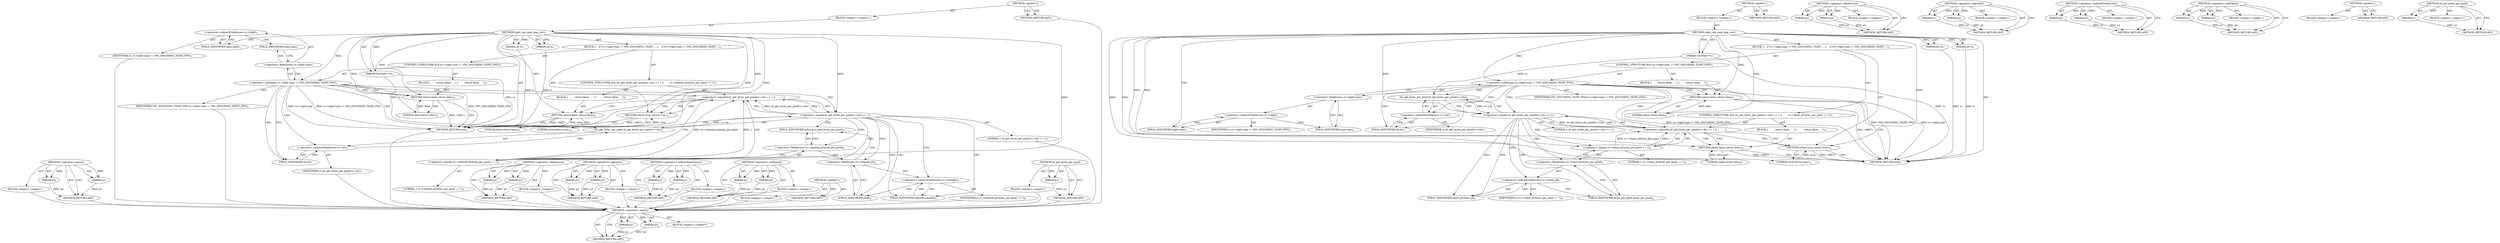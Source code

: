 digraph "ds_get_bytes_per_pixel" {
vulnerable_87 [label=<(METHOD,&lt;operator&gt;.equals)>];
vulnerable_88 [label=<(PARAM,p1)>];
vulnerable_89 [label=<(PARAM,p2)>];
vulnerable_90 [label=<(BLOCK,&lt;empty&gt;,&lt;empty&gt;)>];
vulnerable_91 [label=<(METHOD_RETURN,ANY)>];
vulnerable_6 [label=<(METHOD,&lt;global&gt;)<SUB>1</SUB>>];
vulnerable_7 [label=<(BLOCK,&lt;empty&gt;,&lt;empty&gt;)<SUB>1</SUB>>];
vulnerable_8 [label=<(METHOD,tight_can_send_png_rect)<SUB>1</SUB>>];
vulnerable_9 [label=<(PARAM,VncState *vs)<SUB>1</SUB>>];
vulnerable_10 [label=<(PARAM,int w)<SUB>1</SUB>>];
vulnerable_11 [label=<(PARAM,int h)<SUB>1</SUB>>];
vulnerable_12 [label=<(BLOCK,{
    if (vs-&gt;tight.type != VNC_ENCODING_TIGHT_...,{
    if (vs-&gt;tight.type != VNC_ENCODING_TIGHT_...)<SUB>2</SUB>>];
vulnerable_13 [label=<(CONTROL_STRUCTURE,IF,if (vs-&gt;tight.type != VNC_ENCODING_TIGHT_PNG))<SUB>3</SUB>>];
vulnerable_14 [label=<(&lt;operator&gt;.notEquals,vs-&gt;tight.type != VNC_ENCODING_TIGHT_PNG)<SUB>3</SUB>>];
vulnerable_15 [label=<(&lt;operator&gt;.fieldAccess,vs-&gt;tight.type)<SUB>3</SUB>>];
vulnerable_16 [label=<(&lt;operator&gt;.indirectFieldAccess,vs-&gt;tight)<SUB>3</SUB>>];
vulnerable_17 [label=<(IDENTIFIER,vs,vs-&gt;tight.type != VNC_ENCODING_TIGHT_PNG)<SUB>3</SUB>>];
vulnerable_18 [label=<(FIELD_IDENTIFIER,tight,tight)<SUB>3</SUB>>];
vulnerable_19 [label=<(FIELD_IDENTIFIER,type,type)<SUB>3</SUB>>];
vulnerable_20 [label=<(IDENTIFIER,VNC_ENCODING_TIGHT_PNG,vs-&gt;tight.type != VNC_ENCODING_TIGHT_PNG)<SUB>3</SUB>>];
vulnerable_21 [label=<(BLOCK,{
        return false;
     },{
        return false;
     })<SUB>3</SUB>>];
vulnerable_22 [label=<(RETURN,return false;,return false;)<SUB>4</SUB>>];
vulnerable_23 [label=<(LITERAL,false,return false;)<SUB>4</SUB>>];
vulnerable_24 [label=<(CONTROL_STRUCTURE,IF,if (ds_get_bytes_per_pixel(vs-&gt;ds) == 1 ||
        vs-&gt;clientds.pf.bytes_per_pixel == 1))<SUB>7</SUB>>];
vulnerable_25 [label=<(&lt;operator&gt;.logicalOr,ds_get_bytes_per_pixel(vs-&gt;ds) == 1 ||
        ...)<SUB>7</SUB>>];
vulnerable_26 [label=<(&lt;operator&gt;.equals,ds_get_bytes_per_pixel(vs-&gt;ds) == 1)<SUB>7</SUB>>];
vulnerable_27 [label=<(ds_get_bytes_per_pixel,ds_get_bytes_per_pixel(vs-&gt;ds))<SUB>7</SUB>>];
vulnerable_28 [label=<(&lt;operator&gt;.indirectFieldAccess,vs-&gt;ds)<SUB>7</SUB>>];
vulnerable_29 [label=<(IDENTIFIER,vs,ds_get_bytes_per_pixel(vs-&gt;ds))<SUB>7</SUB>>];
vulnerable_30 [label=<(FIELD_IDENTIFIER,ds,ds)<SUB>7</SUB>>];
vulnerable_31 [label=<(LITERAL,1,ds_get_bytes_per_pixel(vs-&gt;ds) == 1)<SUB>7</SUB>>];
vulnerable_32 [label=<(&lt;operator&gt;.equals,vs-&gt;clientds.pf.bytes_per_pixel == 1)<SUB>8</SUB>>];
vulnerable_33 [label=<(&lt;operator&gt;.fieldAccess,vs-&gt;clientds.pf.bytes_per_pixel)<SUB>8</SUB>>];
vulnerable_34 [label=<(&lt;operator&gt;.fieldAccess,vs-&gt;clientds.pf)<SUB>8</SUB>>];
vulnerable_35 [label=<(&lt;operator&gt;.indirectFieldAccess,vs-&gt;clientds)<SUB>8</SUB>>];
vulnerable_36 [label=<(IDENTIFIER,vs,vs-&gt;clientds.pf.bytes_per_pixel == 1)<SUB>8</SUB>>];
vulnerable_37 [label=<(FIELD_IDENTIFIER,clientds,clientds)<SUB>8</SUB>>];
vulnerable_38 [label=<(FIELD_IDENTIFIER,pf,pf)<SUB>8</SUB>>];
vulnerable_39 [label=<(FIELD_IDENTIFIER,bytes_per_pixel,bytes_per_pixel)<SUB>8</SUB>>];
vulnerable_40 [label=<(LITERAL,1,vs-&gt;clientds.pf.bytes_per_pixel == 1)<SUB>8</SUB>>];
vulnerable_41 [label=<(BLOCK,{
         return false;
     },{
         return false;
     })<SUB>8</SUB>>];
vulnerable_42 [label=<(RETURN,return false;,return false;)<SUB>9</SUB>>];
vulnerable_43 [label=<(LITERAL,false,return false;)<SUB>9</SUB>>];
vulnerable_44 [label=<(RETURN,return true;,return true;)<SUB>12</SUB>>];
vulnerable_45 [label=<(LITERAL,true,return true;)<SUB>12</SUB>>];
vulnerable_46 [label=<(METHOD_RETURN,bool)<SUB>1</SUB>>];
vulnerable_48 [label=<(METHOD_RETURN,ANY)<SUB>1</SUB>>];
vulnerable_72 [label=<(METHOD,&lt;operator&gt;.fieldAccess)>];
vulnerable_73 [label=<(PARAM,p1)>];
vulnerable_74 [label=<(PARAM,p2)>];
vulnerable_75 [label=<(BLOCK,&lt;empty&gt;,&lt;empty&gt;)>];
vulnerable_76 [label=<(METHOD_RETURN,ANY)>];
vulnerable_82 [label=<(METHOD,&lt;operator&gt;.logicalOr)>];
vulnerable_83 [label=<(PARAM,p1)>];
vulnerable_84 [label=<(PARAM,p2)>];
vulnerable_85 [label=<(BLOCK,&lt;empty&gt;,&lt;empty&gt;)>];
vulnerable_86 [label=<(METHOD_RETURN,ANY)>];
vulnerable_77 [label=<(METHOD,&lt;operator&gt;.indirectFieldAccess)>];
vulnerable_78 [label=<(PARAM,p1)>];
vulnerable_79 [label=<(PARAM,p2)>];
vulnerable_80 [label=<(BLOCK,&lt;empty&gt;,&lt;empty&gt;)>];
vulnerable_81 [label=<(METHOD_RETURN,ANY)>];
vulnerable_67 [label=<(METHOD,&lt;operator&gt;.notEquals)>];
vulnerable_68 [label=<(PARAM,p1)>];
vulnerable_69 [label=<(PARAM,p2)>];
vulnerable_70 [label=<(BLOCK,&lt;empty&gt;,&lt;empty&gt;)>];
vulnerable_71 [label=<(METHOD_RETURN,ANY)>];
vulnerable_61 [label=<(METHOD,&lt;global&gt;)<SUB>1</SUB>>];
vulnerable_62 [label=<(BLOCK,&lt;empty&gt;,&lt;empty&gt;)>];
vulnerable_63 [label=<(METHOD_RETURN,ANY)>];
vulnerable_92 [label=<(METHOD,ds_get_bytes_per_pixel)>];
vulnerable_93 [label=<(PARAM,p1)>];
vulnerable_94 [label=<(BLOCK,&lt;empty&gt;,&lt;empty&gt;)>];
vulnerable_95 [label=<(METHOD_RETURN,ANY)>];
fixed_85 [label=<(METHOD,&lt;operator&gt;.equals)>];
fixed_86 [label=<(PARAM,p1)>];
fixed_87 [label=<(PARAM,p2)>];
fixed_88 [label=<(BLOCK,&lt;empty&gt;,&lt;empty&gt;)>];
fixed_89 [label=<(METHOD_RETURN,ANY)>];
fixed_6 [label=<(METHOD,&lt;global&gt;)<SUB>1</SUB>>];
fixed_7 [label=<(BLOCK,&lt;empty&gt;,&lt;empty&gt;)<SUB>1</SUB>>];
fixed_8 [label=<(METHOD,tight_can_send_png_rect)<SUB>1</SUB>>];
fixed_9 [label=<(PARAM,VncState *vs)<SUB>1</SUB>>];
fixed_10 [label=<(PARAM,int w)<SUB>1</SUB>>];
fixed_11 [label=<(PARAM,int h)<SUB>1</SUB>>];
fixed_12 [label=<(BLOCK,{
    if (vs-&gt;tight.type != VNC_ENCODING_TIGHT_...,{
    if (vs-&gt;tight.type != VNC_ENCODING_TIGHT_...)<SUB>2</SUB>>];
fixed_13 [label=<(CONTROL_STRUCTURE,IF,if (vs-&gt;tight.type != VNC_ENCODING_TIGHT_PNG))<SUB>3</SUB>>];
fixed_14 [label=<(&lt;operator&gt;.notEquals,vs-&gt;tight.type != VNC_ENCODING_TIGHT_PNG)<SUB>3</SUB>>];
fixed_15 [label=<(&lt;operator&gt;.fieldAccess,vs-&gt;tight.type)<SUB>3</SUB>>];
fixed_16 [label=<(&lt;operator&gt;.indirectFieldAccess,vs-&gt;tight)<SUB>3</SUB>>];
fixed_17 [label=<(IDENTIFIER,vs,vs-&gt;tight.type != VNC_ENCODING_TIGHT_PNG)<SUB>3</SUB>>];
fixed_18 [label=<(FIELD_IDENTIFIER,tight,tight)<SUB>3</SUB>>];
fixed_19 [label=<(FIELD_IDENTIFIER,type,type)<SUB>3</SUB>>];
fixed_20 [label=<(IDENTIFIER,VNC_ENCODING_TIGHT_PNG,vs-&gt;tight.type != VNC_ENCODING_TIGHT_PNG)<SUB>3</SUB>>];
fixed_21 [label=<(BLOCK,{
        return false;
     },{
        return false;
     })<SUB>3</SUB>>];
fixed_22 [label=<(RETURN,return false;,return false;)<SUB>4</SUB>>];
fixed_23 [label=<(LITERAL,false,return false;)<SUB>4</SUB>>];
fixed_24 [label=<(CONTROL_STRUCTURE,IF,if (ds_get_bytes_per_pixel(vs-&gt;ds) == 1 ||
        vs-&gt;client_pf.bytes_per_pixel == 1))<SUB>7</SUB>>];
fixed_25 [label=<(&lt;operator&gt;.logicalOr,ds_get_bytes_per_pixel(vs-&gt;ds) == 1 ||
        ...)<SUB>7</SUB>>];
fixed_26 [label=<(&lt;operator&gt;.equals,ds_get_bytes_per_pixel(vs-&gt;ds) == 1)<SUB>7</SUB>>];
fixed_27 [label=<(ds_get_bytes_per_pixel,ds_get_bytes_per_pixel(vs-&gt;ds))<SUB>7</SUB>>];
fixed_28 [label=<(&lt;operator&gt;.indirectFieldAccess,vs-&gt;ds)<SUB>7</SUB>>];
fixed_29 [label=<(IDENTIFIER,vs,ds_get_bytes_per_pixel(vs-&gt;ds))<SUB>7</SUB>>];
fixed_30 [label=<(FIELD_IDENTIFIER,ds,ds)<SUB>7</SUB>>];
fixed_31 [label=<(LITERAL,1,ds_get_bytes_per_pixel(vs-&gt;ds) == 1)<SUB>7</SUB>>];
fixed_32 [label=<(&lt;operator&gt;.equals,vs-&gt;client_pf.bytes_per_pixel == 1)<SUB>8</SUB>>];
fixed_33 [label=<(&lt;operator&gt;.fieldAccess,vs-&gt;client_pf.bytes_per_pixel)<SUB>8</SUB>>];
fixed_34 [label=<(&lt;operator&gt;.indirectFieldAccess,vs-&gt;client_pf)<SUB>8</SUB>>];
fixed_35 [label=<(IDENTIFIER,vs,vs-&gt;client_pf.bytes_per_pixel == 1)<SUB>8</SUB>>];
fixed_36 [label=<(FIELD_IDENTIFIER,client_pf,client_pf)<SUB>8</SUB>>];
fixed_37 [label=<(FIELD_IDENTIFIER,bytes_per_pixel,bytes_per_pixel)<SUB>8</SUB>>];
fixed_38 [label=<(LITERAL,1,vs-&gt;client_pf.bytes_per_pixel == 1)<SUB>8</SUB>>];
fixed_39 [label=<(BLOCK,{
         return false;
     },{
         return false;
     })<SUB>8</SUB>>];
fixed_40 [label=<(RETURN,return false;,return false;)<SUB>9</SUB>>];
fixed_41 [label=<(LITERAL,false,return false;)<SUB>9</SUB>>];
fixed_42 [label=<(RETURN,return true;,return true;)<SUB>12</SUB>>];
fixed_43 [label=<(LITERAL,true,return true;)<SUB>12</SUB>>];
fixed_44 [label=<(METHOD_RETURN,bool)<SUB>1</SUB>>];
fixed_46 [label=<(METHOD_RETURN,ANY)<SUB>1</SUB>>];
fixed_70 [label=<(METHOD,&lt;operator&gt;.fieldAccess)>];
fixed_71 [label=<(PARAM,p1)>];
fixed_72 [label=<(PARAM,p2)>];
fixed_73 [label=<(BLOCK,&lt;empty&gt;,&lt;empty&gt;)>];
fixed_74 [label=<(METHOD_RETURN,ANY)>];
fixed_80 [label=<(METHOD,&lt;operator&gt;.logicalOr)>];
fixed_81 [label=<(PARAM,p1)>];
fixed_82 [label=<(PARAM,p2)>];
fixed_83 [label=<(BLOCK,&lt;empty&gt;,&lt;empty&gt;)>];
fixed_84 [label=<(METHOD_RETURN,ANY)>];
fixed_75 [label=<(METHOD,&lt;operator&gt;.indirectFieldAccess)>];
fixed_76 [label=<(PARAM,p1)>];
fixed_77 [label=<(PARAM,p2)>];
fixed_78 [label=<(BLOCK,&lt;empty&gt;,&lt;empty&gt;)>];
fixed_79 [label=<(METHOD_RETURN,ANY)>];
fixed_65 [label=<(METHOD,&lt;operator&gt;.notEquals)>];
fixed_66 [label=<(PARAM,p1)>];
fixed_67 [label=<(PARAM,p2)>];
fixed_68 [label=<(BLOCK,&lt;empty&gt;,&lt;empty&gt;)>];
fixed_69 [label=<(METHOD_RETURN,ANY)>];
fixed_59 [label=<(METHOD,&lt;global&gt;)<SUB>1</SUB>>];
fixed_60 [label=<(BLOCK,&lt;empty&gt;,&lt;empty&gt;)>];
fixed_61 [label=<(METHOD_RETURN,ANY)>];
fixed_90 [label=<(METHOD,ds_get_bytes_per_pixel)>];
fixed_91 [label=<(PARAM,p1)>];
fixed_92 [label=<(BLOCK,&lt;empty&gt;,&lt;empty&gt;)>];
fixed_93 [label=<(METHOD_RETURN,ANY)>];
vulnerable_87 -> vulnerable_88  [key=0, label="AST: "];
vulnerable_87 -> vulnerable_88  [key=1, label="DDG: "];
vulnerable_87 -> vulnerable_90  [key=0, label="AST: "];
vulnerable_87 -> vulnerable_89  [key=0, label="AST: "];
vulnerable_87 -> vulnerable_89  [key=1, label="DDG: "];
vulnerable_87 -> vulnerable_91  [key=0, label="AST: "];
vulnerable_87 -> vulnerable_91  [key=1, label="CFG: "];
vulnerable_88 -> vulnerable_91  [key=0, label="DDG: p1"];
vulnerable_89 -> vulnerable_91  [key=0, label="DDG: p2"];
vulnerable_90 -> fixed_85  [key=0];
vulnerable_91 -> fixed_85  [key=0];
vulnerable_6 -> vulnerable_7  [key=0, label="AST: "];
vulnerable_6 -> vulnerable_48  [key=0, label="AST: "];
vulnerable_6 -> vulnerable_48  [key=1, label="CFG: "];
vulnerable_7 -> vulnerable_8  [key=0, label="AST: "];
vulnerable_8 -> vulnerable_9  [key=0, label="AST: "];
vulnerable_8 -> vulnerable_9  [key=1, label="DDG: "];
vulnerable_8 -> vulnerable_10  [key=0, label="AST: "];
vulnerable_8 -> vulnerable_10  [key=1, label="DDG: "];
vulnerable_8 -> vulnerable_11  [key=0, label="AST: "];
vulnerable_8 -> vulnerable_11  [key=1, label="DDG: "];
vulnerable_8 -> vulnerable_12  [key=0, label="AST: "];
vulnerable_8 -> vulnerable_46  [key=0, label="AST: "];
vulnerable_8 -> vulnerable_18  [key=0, label="CFG: "];
vulnerable_8 -> vulnerable_44  [key=0, label="DDG: "];
vulnerable_8 -> vulnerable_45  [key=0, label="DDG: "];
vulnerable_8 -> vulnerable_14  [key=0, label="DDG: "];
vulnerable_8 -> vulnerable_22  [key=0, label="DDG: "];
vulnerable_8 -> vulnerable_42  [key=0, label="DDG: "];
vulnerable_8 -> vulnerable_23  [key=0, label="DDG: "];
vulnerable_8 -> vulnerable_26  [key=0, label="DDG: "];
vulnerable_8 -> vulnerable_32  [key=0, label="DDG: "];
vulnerable_8 -> vulnerable_43  [key=0, label="DDG: "];
vulnerable_9 -> vulnerable_46  [key=0, label="DDG: vs"];
vulnerable_9 -> vulnerable_27  [key=0, label="DDG: vs"];
vulnerable_10 -> vulnerable_46  [key=0, label="DDG: w"];
vulnerable_11 -> vulnerable_46  [key=0, label="DDG: h"];
vulnerable_12 -> vulnerable_13  [key=0, label="AST: "];
vulnerable_12 -> vulnerable_24  [key=0, label="AST: "];
vulnerable_12 -> vulnerable_44  [key=0, label="AST: "];
vulnerable_13 -> vulnerable_14  [key=0, label="AST: "];
vulnerable_13 -> vulnerable_21  [key=0, label="AST: "];
vulnerable_14 -> vulnerable_15  [key=0, label="AST: "];
vulnerable_14 -> vulnerable_20  [key=0, label="AST: "];
vulnerable_14 -> vulnerable_22  [key=0, label="CFG: "];
vulnerable_14 -> vulnerable_22  [key=1, label="CDG: "];
vulnerable_14 -> vulnerable_30  [key=0, label="CFG: "];
vulnerable_14 -> vulnerable_30  [key=1, label="CDG: "];
vulnerable_14 -> vulnerable_46  [key=0, label="DDG: vs-&gt;tight.type"];
vulnerable_14 -> vulnerable_46  [key=1, label="DDG: vs-&gt;tight.type != VNC_ENCODING_TIGHT_PNG"];
vulnerable_14 -> vulnerable_46  [key=2, label="DDG: VNC_ENCODING_TIGHT_PNG"];
vulnerable_14 -> vulnerable_26  [key=0, label="CDG: "];
vulnerable_14 -> vulnerable_28  [key=0, label="CDG: "];
vulnerable_14 -> vulnerable_25  [key=0, label="CDG: "];
vulnerable_14 -> vulnerable_27  [key=0, label="CDG: "];
vulnerable_15 -> vulnerable_16  [key=0, label="AST: "];
vulnerable_15 -> vulnerable_19  [key=0, label="AST: "];
vulnerable_15 -> vulnerable_14  [key=0, label="CFG: "];
vulnerable_16 -> vulnerable_17  [key=0, label="AST: "];
vulnerable_16 -> vulnerable_18  [key=0, label="AST: "];
vulnerable_16 -> vulnerable_19  [key=0, label="CFG: "];
vulnerable_17 -> fixed_85  [key=0];
vulnerable_18 -> vulnerable_16  [key=0, label="CFG: "];
vulnerable_19 -> vulnerable_15  [key=0, label="CFG: "];
vulnerable_20 -> fixed_85  [key=0];
vulnerable_21 -> vulnerable_22  [key=0, label="AST: "];
vulnerable_22 -> vulnerable_23  [key=0, label="AST: "];
vulnerable_22 -> vulnerable_46  [key=0, label="CFG: "];
vulnerable_22 -> vulnerable_46  [key=1, label="DDG: &lt;RET&gt;"];
vulnerable_23 -> vulnerable_22  [key=0, label="DDG: false"];
vulnerable_24 -> vulnerable_25  [key=0, label="AST: "];
vulnerable_24 -> vulnerable_41  [key=0, label="AST: "];
vulnerable_25 -> vulnerable_26  [key=0, label="AST: "];
vulnerable_25 -> vulnerable_32  [key=0, label="AST: "];
vulnerable_25 -> vulnerable_42  [key=0, label="CFG: "];
vulnerable_25 -> vulnerable_42  [key=1, label="CDG: "];
vulnerable_25 -> vulnerable_44  [key=0, label="CFG: "];
vulnerable_25 -> vulnerable_44  [key=1, label="CDG: "];
vulnerable_26 -> vulnerable_27  [key=0, label="AST: "];
vulnerable_26 -> vulnerable_31  [key=0, label="AST: "];
vulnerable_26 -> vulnerable_25  [key=0, label="CFG: "];
vulnerable_26 -> vulnerable_25  [key=1, label="DDG: ds_get_bytes_per_pixel(vs-&gt;ds)"];
vulnerable_26 -> vulnerable_25  [key=2, label="DDG: 1"];
vulnerable_26 -> vulnerable_37  [key=0, label="CFG: "];
vulnerable_26 -> vulnerable_37  [key=1, label="CDG: "];
vulnerable_26 -> vulnerable_34  [key=0, label="CDG: "];
vulnerable_26 -> vulnerable_32  [key=0, label="CDG: "];
vulnerable_26 -> vulnerable_33  [key=0, label="CDG: "];
vulnerable_26 -> vulnerable_35  [key=0, label="CDG: "];
vulnerable_26 -> vulnerable_38  [key=0, label="CDG: "];
vulnerable_26 -> vulnerable_39  [key=0, label="CDG: "];
vulnerable_27 -> vulnerable_28  [key=0, label="AST: "];
vulnerable_27 -> vulnerable_26  [key=0, label="CFG: "];
vulnerable_27 -> vulnerable_26  [key=1, label="DDG: vs-&gt;ds"];
vulnerable_28 -> vulnerable_29  [key=0, label="AST: "];
vulnerable_28 -> vulnerable_30  [key=0, label="AST: "];
vulnerable_28 -> vulnerable_27  [key=0, label="CFG: "];
vulnerable_29 -> fixed_85  [key=0];
vulnerable_30 -> vulnerable_28  [key=0, label="CFG: "];
vulnerable_31 -> fixed_85  [key=0];
vulnerable_32 -> vulnerable_33  [key=0, label="AST: "];
vulnerable_32 -> vulnerable_40  [key=0, label="AST: "];
vulnerable_32 -> vulnerable_25  [key=0, label="CFG: "];
vulnerable_32 -> vulnerable_25  [key=1, label="DDG: vs-&gt;clientds.pf.bytes_per_pixel"];
vulnerable_32 -> vulnerable_25  [key=2, label="DDG: 1"];
vulnerable_33 -> vulnerable_34  [key=0, label="AST: "];
vulnerable_33 -> vulnerable_39  [key=0, label="AST: "];
vulnerable_33 -> vulnerable_32  [key=0, label="CFG: "];
vulnerable_34 -> vulnerable_35  [key=0, label="AST: "];
vulnerable_34 -> vulnerable_38  [key=0, label="AST: "];
vulnerable_34 -> vulnerable_39  [key=0, label="CFG: "];
vulnerable_35 -> vulnerable_36  [key=0, label="AST: "];
vulnerable_35 -> vulnerable_37  [key=0, label="AST: "];
vulnerable_35 -> vulnerable_38  [key=0, label="CFG: "];
vulnerable_36 -> fixed_85  [key=0];
vulnerable_37 -> vulnerable_35  [key=0, label="CFG: "];
vulnerable_38 -> vulnerable_34  [key=0, label="CFG: "];
vulnerable_39 -> vulnerable_33  [key=0, label="CFG: "];
vulnerable_40 -> fixed_85  [key=0];
vulnerable_41 -> vulnerable_42  [key=0, label="AST: "];
vulnerable_42 -> vulnerable_43  [key=0, label="AST: "];
vulnerable_42 -> vulnerable_46  [key=0, label="CFG: "];
vulnerable_42 -> vulnerable_46  [key=1, label="DDG: &lt;RET&gt;"];
vulnerable_43 -> vulnerable_42  [key=0, label="DDG: false"];
vulnerable_44 -> vulnerable_45  [key=0, label="AST: "];
vulnerable_44 -> vulnerable_46  [key=0, label="CFG: "];
vulnerable_44 -> vulnerable_46  [key=1, label="DDG: &lt;RET&gt;"];
vulnerable_45 -> vulnerable_44  [key=0, label="DDG: true"];
vulnerable_46 -> fixed_85  [key=0];
vulnerable_48 -> fixed_85  [key=0];
vulnerable_72 -> vulnerable_73  [key=0, label="AST: "];
vulnerable_72 -> vulnerable_73  [key=1, label="DDG: "];
vulnerable_72 -> vulnerable_75  [key=0, label="AST: "];
vulnerable_72 -> vulnerable_74  [key=0, label="AST: "];
vulnerable_72 -> vulnerable_74  [key=1, label="DDG: "];
vulnerable_72 -> vulnerable_76  [key=0, label="AST: "];
vulnerable_72 -> vulnerable_76  [key=1, label="CFG: "];
vulnerable_73 -> vulnerable_76  [key=0, label="DDG: p1"];
vulnerable_74 -> vulnerable_76  [key=0, label="DDG: p2"];
vulnerable_75 -> fixed_85  [key=0];
vulnerable_76 -> fixed_85  [key=0];
vulnerable_82 -> vulnerable_83  [key=0, label="AST: "];
vulnerable_82 -> vulnerable_83  [key=1, label="DDG: "];
vulnerable_82 -> vulnerable_85  [key=0, label="AST: "];
vulnerable_82 -> vulnerable_84  [key=0, label="AST: "];
vulnerable_82 -> vulnerable_84  [key=1, label="DDG: "];
vulnerable_82 -> vulnerable_86  [key=0, label="AST: "];
vulnerable_82 -> vulnerable_86  [key=1, label="CFG: "];
vulnerable_83 -> vulnerable_86  [key=0, label="DDG: p1"];
vulnerable_84 -> vulnerable_86  [key=0, label="DDG: p2"];
vulnerable_85 -> fixed_85  [key=0];
vulnerable_86 -> fixed_85  [key=0];
vulnerable_77 -> vulnerable_78  [key=0, label="AST: "];
vulnerable_77 -> vulnerable_78  [key=1, label="DDG: "];
vulnerable_77 -> vulnerable_80  [key=0, label="AST: "];
vulnerable_77 -> vulnerable_79  [key=0, label="AST: "];
vulnerable_77 -> vulnerable_79  [key=1, label="DDG: "];
vulnerable_77 -> vulnerable_81  [key=0, label="AST: "];
vulnerable_77 -> vulnerable_81  [key=1, label="CFG: "];
vulnerable_78 -> vulnerable_81  [key=0, label="DDG: p1"];
vulnerable_79 -> vulnerable_81  [key=0, label="DDG: p2"];
vulnerable_80 -> fixed_85  [key=0];
vulnerable_81 -> fixed_85  [key=0];
vulnerable_67 -> vulnerable_68  [key=0, label="AST: "];
vulnerable_67 -> vulnerable_68  [key=1, label="DDG: "];
vulnerable_67 -> vulnerable_70  [key=0, label="AST: "];
vulnerable_67 -> vulnerable_69  [key=0, label="AST: "];
vulnerable_67 -> vulnerable_69  [key=1, label="DDG: "];
vulnerable_67 -> vulnerable_71  [key=0, label="AST: "];
vulnerable_67 -> vulnerable_71  [key=1, label="CFG: "];
vulnerable_68 -> vulnerable_71  [key=0, label="DDG: p1"];
vulnerable_69 -> vulnerable_71  [key=0, label="DDG: p2"];
vulnerable_70 -> fixed_85  [key=0];
vulnerable_71 -> fixed_85  [key=0];
vulnerable_61 -> vulnerable_62  [key=0, label="AST: "];
vulnerable_61 -> vulnerable_63  [key=0, label="AST: "];
vulnerable_61 -> vulnerable_63  [key=1, label="CFG: "];
vulnerable_62 -> fixed_85  [key=0];
vulnerable_63 -> fixed_85  [key=0];
vulnerable_92 -> vulnerable_93  [key=0, label="AST: "];
vulnerable_92 -> vulnerable_93  [key=1, label="DDG: "];
vulnerable_92 -> vulnerable_94  [key=0, label="AST: "];
vulnerable_92 -> vulnerable_95  [key=0, label="AST: "];
vulnerable_92 -> vulnerable_95  [key=1, label="CFG: "];
vulnerable_93 -> vulnerable_95  [key=0, label="DDG: p1"];
vulnerable_94 -> fixed_85  [key=0];
vulnerable_95 -> fixed_85  [key=0];
fixed_85 -> fixed_86  [key=0, label="AST: "];
fixed_85 -> fixed_86  [key=1, label="DDG: "];
fixed_85 -> fixed_88  [key=0, label="AST: "];
fixed_85 -> fixed_87  [key=0, label="AST: "];
fixed_85 -> fixed_87  [key=1, label="DDG: "];
fixed_85 -> fixed_89  [key=0, label="AST: "];
fixed_85 -> fixed_89  [key=1, label="CFG: "];
fixed_86 -> fixed_89  [key=0, label="DDG: p1"];
fixed_87 -> fixed_89  [key=0, label="DDG: p2"];
fixed_6 -> fixed_7  [key=0, label="AST: "];
fixed_6 -> fixed_46  [key=0, label="AST: "];
fixed_6 -> fixed_46  [key=1, label="CFG: "];
fixed_7 -> fixed_8  [key=0, label="AST: "];
fixed_8 -> fixed_9  [key=0, label="AST: "];
fixed_8 -> fixed_9  [key=1, label="DDG: "];
fixed_8 -> fixed_10  [key=0, label="AST: "];
fixed_8 -> fixed_10  [key=1, label="DDG: "];
fixed_8 -> fixed_11  [key=0, label="AST: "];
fixed_8 -> fixed_11  [key=1, label="DDG: "];
fixed_8 -> fixed_12  [key=0, label="AST: "];
fixed_8 -> fixed_44  [key=0, label="AST: "];
fixed_8 -> fixed_18  [key=0, label="CFG: "];
fixed_8 -> fixed_42  [key=0, label="DDG: "];
fixed_8 -> fixed_43  [key=0, label="DDG: "];
fixed_8 -> fixed_14  [key=0, label="DDG: "];
fixed_8 -> fixed_22  [key=0, label="DDG: "];
fixed_8 -> fixed_40  [key=0, label="DDG: "];
fixed_8 -> fixed_23  [key=0, label="DDG: "];
fixed_8 -> fixed_26  [key=0, label="DDG: "];
fixed_8 -> fixed_32  [key=0, label="DDG: "];
fixed_8 -> fixed_41  [key=0, label="DDG: "];
fixed_9 -> fixed_44  [key=0, label="DDG: vs"];
fixed_9 -> fixed_27  [key=0, label="DDG: vs"];
fixed_10 -> fixed_44  [key=0, label="DDG: w"];
fixed_11 -> fixed_44  [key=0, label="DDG: h"];
fixed_12 -> fixed_13  [key=0, label="AST: "];
fixed_12 -> fixed_24  [key=0, label="AST: "];
fixed_12 -> fixed_42  [key=0, label="AST: "];
fixed_13 -> fixed_14  [key=0, label="AST: "];
fixed_13 -> fixed_21  [key=0, label="AST: "];
fixed_14 -> fixed_15  [key=0, label="AST: "];
fixed_14 -> fixed_20  [key=0, label="AST: "];
fixed_14 -> fixed_22  [key=0, label="CFG: "];
fixed_14 -> fixed_22  [key=1, label="CDG: "];
fixed_14 -> fixed_30  [key=0, label="CFG: "];
fixed_14 -> fixed_30  [key=1, label="CDG: "];
fixed_14 -> fixed_44  [key=0, label="DDG: vs-&gt;tight.type"];
fixed_14 -> fixed_44  [key=1, label="DDG: vs-&gt;tight.type != VNC_ENCODING_TIGHT_PNG"];
fixed_14 -> fixed_44  [key=2, label="DDG: VNC_ENCODING_TIGHT_PNG"];
fixed_14 -> fixed_26  [key=0, label="CDG: "];
fixed_14 -> fixed_28  [key=0, label="CDG: "];
fixed_14 -> fixed_25  [key=0, label="CDG: "];
fixed_14 -> fixed_27  [key=0, label="CDG: "];
fixed_15 -> fixed_16  [key=0, label="AST: "];
fixed_15 -> fixed_19  [key=0, label="AST: "];
fixed_15 -> fixed_14  [key=0, label="CFG: "];
fixed_16 -> fixed_17  [key=0, label="AST: "];
fixed_16 -> fixed_18  [key=0, label="AST: "];
fixed_16 -> fixed_19  [key=0, label="CFG: "];
fixed_18 -> fixed_16  [key=0, label="CFG: "];
fixed_19 -> fixed_15  [key=0, label="CFG: "];
fixed_21 -> fixed_22  [key=0, label="AST: "];
fixed_22 -> fixed_23  [key=0, label="AST: "];
fixed_22 -> fixed_44  [key=0, label="CFG: "];
fixed_22 -> fixed_44  [key=1, label="DDG: &lt;RET&gt;"];
fixed_23 -> fixed_22  [key=0, label="DDG: false"];
fixed_24 -> fixed_25  [key=0, label="AST: "];
fixed_24 -> fixed_39  [key=0, label="AST: "];
fixed_25 -> fixed_26  [key=0, label="AST: "];
fixed_25 -> fixed_32  [key=0, label="AST: "];
fixed_25 -> fixed_40  [key=0, label="CFG: "];
fixed_25 -> fixed_40  [key=1, label="CDG: "];
fixed_25 -> fixed_42  [key=0, label="CFG: "];
fixed_25 -> fixed_42  [key=1, label="CDG: "];
fixed_26 -> fixed_27  [key=0, label="AST: "];
fixed_26 -> fixed_31  [key=0, label="AST: "];
fixed_26 -> fixed_25  [key=0, label="CFG: "];
fixed_26 -> fixed_25  [key=1, label="DDG: ds_get_bytes_per_pixel(vs-&gt;ds)"];
fixed_26 -> fixed_25  [key=2, label="DDG: 1"];
fixed_26 -> fixed_36  [key=0, label="CFG: "];
fixed_26 -> fixed_36  [key=1, label="CDG: "];
fixed_26 -> fixed_34  [key=0, label="CDG: "];
fixed_26 -> fixed_32  [key=0, label="CDG: "];
fixed_26 -> fixed_33  [key=0, label="CDG: "];
fixed_26 -> fixed_37  [key=0, label="CDG: "];
fixed_27 -> fixed_28  [key=0, label="AST: "];
fixed_27 -> fixed_26  [key=0, label="CFG: "];
fixed_27 -> fixed_26  [key=1, label="DDG: vs-&gt;ds"];
fixed_28 -> fixed_29  [key=0, label="AST: "];
fixed_28 -> fixed_30  [key=0, label="AST: "];
fixed_28 -> fixed_27  [key=0, label="CFG: "];
fixed_30 -> fixed_28  [key=0, label="CFG: "];
fixed_32 -> fixed_33  [key=0, label="AST: "];
fixed_32 -> fixed_38  [key=0, label="AST: "];
fixed_32 -> fixed_25  [key=0, label="CFG: "];
fixed_32 -> fixed_25  [key=1, label="DDG: vs-&gt;client_pf.bytes_per_pixel"];
fixed_32 -> fixed_25  [key=2, label="DDG: 1"];
fixed_33 -> fixed_34  [key=0, label="AST: "];
fixed_33 -> fixed_37  [key=0, label="AST: "];
fixed_33 -> fixed_32  [key=0, label="CFG: "];
fixed_34 -> fixed_35  [key=0, label="AST: "];
fixed_34 -> fixed_36  [key=0, label="AST: "];
fixed_34 -> fixed_37  [key=0, label="CFG: "];
fixed_36 -> fixed_34  [key=0, label="CFG: "];
fixed_37 -> fixed_33  [key=0, label="CFG: "];
fixed_39 -> fixed_40  [key=0, label="AST: "];
fixed_40 -> fixed_41  [key=0, label="AST: "];
fixed_40 -> fixed_44  [key=0, label="CFG: "];
fixed_40 -> fixed_44  [key=1, label="DDG: &lt;RET&gt;"];
fixed_41 -> fixed_40  [key=0, label="DDG: false"];
fixed_42 -> fixed_43  [key=0, label="AST: "];
fixed_42 -> fixed_44  [key=0, label="CFG: "];
fixed_42 -> fixed_44  [key=1, label="DDG: &lt;RET&gt;"];
fixed_43 -> fixed_42  [key=0, label="DDG: true"];
fixed_70 -> fixed_71  [key=0, label="AST: "];
fixed_70 -> fixed_71  [key=1, label="DDG: "];
fixed_70 -> fixed_73  [key=0, label="AST: "];
fixed_70 -> fixed_72  [key=0, label="AST: "];
fixed_70 -> fixed_72  [key=1, label="DDG: "];
fixed_70 -> fixed_74  [key=0, label="AST: "];
fixed_70 -> fixed_74  [key=1, label="CFG: "];
fixed_71 -> fixed_74  [key=0, label="DDG: p1"];
fixed_72 -> fixed_74  [key=0, label="DDG: p2"];
fixed_80 -> fixed_81  [key=0, label="AST: "];
fixed_80 -> fixed_81  [key=1, label="DDG: "];
fixed_80 -> fixed_83  [key=0, label="AST: "];
fixed_80 -> fixed_82  [key=0, label="AST: "];
fixed_80 -> fixed_82  [key=1, label="DDG: "];
fixed_80 -> fixed_84  [key=0, label="AST: "];
fixed_80 -> fixed_84  [key=1, label="CFG: "];
fixed_81 -> fixed_84  [key=0, label="DDG: p1"];
fixed_82 -> fixed_84  [key=0, label="DDG: p2"];
fixed_75 -> fixed_76  [key=0, label="AST: "];
fixed_75 -> fixed_76  [key=1, label="DDG: "];
fixed_75 -> fixed_78  [key=0, label="AST: "];
fixed_75 -> fixed_77  [key=0, label="AST: "];
fixed_75 -> fixed_77  [key=1, label="DDG: "];
fixed_75 -> fixed_79  [key=0, label="AST: "];
fixed_75 -> fixed_79  [key=1, label="CFG: "];
fixed_76 -> fixed_79  [key=0, label="DDG: p1"];
fixed_77 -> fixed_79  [key=0, label="DDG: p2"];
fixed_65 -> fixed_66  [key=0, label="AST: "];
fixed_65 -> fixed_66  [key=1, label="DDG: "];
fixed_65 -> fixed_68  [key=0, label="AST: "];
fixed_65 -> fixed_67  [key=0, label="AST: "];
fixed_65 -> fixed_67  [key=1, label="DDG: "];
fixed_65 -> fixed_69  [key=0, label="AST: "];
fixed_65 -> fixed_69  [key=1, label="CFG: "];
fixed_66 -> fixed_69  [key=0, label="DDG: p1"];
fixed_67 -> fixed_69  [key=0, label="DDG: p2"];
fixed_59 -> fixed_60  [key=0, label="AST: "];
fixed_59 -> fixed_61  [key=0, label="AST: "];
fixed_59 -> fixed_61  [key=1, label="CFG: "];
fixed_90 -> fixed_91  [key=0, label="AST: "];
fixed_90 -> fixed_91  [key=1, label="DDG: "];
fixed_90 -> fixed_92  [key=0, label="AST: "];
fixed_90 -> fixed_93  [key=0, label="AST: "];
fixed_90 -> fixed_93  [key=1, label="CFG: "];
fixed_91 -> fixed_93  [key=0, label="DDG: p1"];
}
